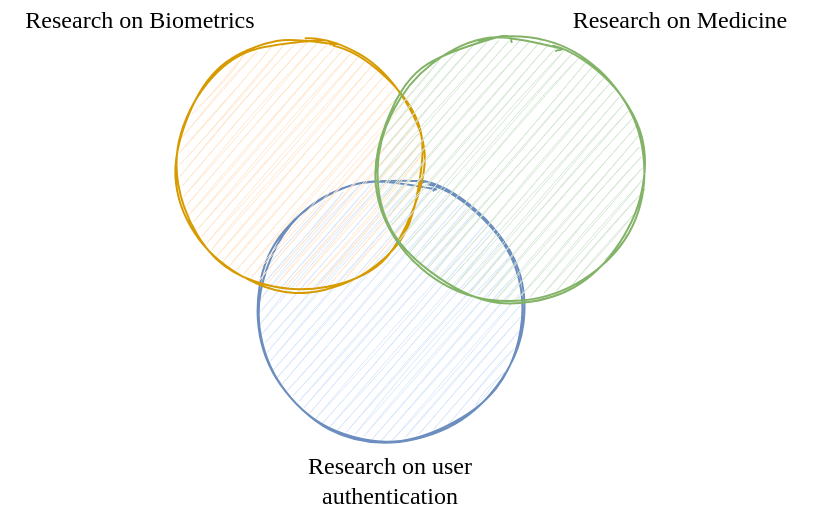 <mxfile version="14.6.13" type="github">
  <diagram id="6UnznHqYo7LBIeetHzAm" name="Page-1">
    <mxGraphModel dx="496" dy="344" grid="1" gridSize="10" guides="1" tooltips="1" connect="1" arrows="1" fold="1" page="1" pageScale="1" pageWidth="827" pageHeight="1169" math="0" shadow="0">
      <root>
        <mxCell id="0" />
        <mxCell id="1" parent="0" />
        <mxCell id="goEO9fDiW092tLN1yqKi-1" value="" style="ellipse;whiteSpace=wrap;html=1;fillColor=#dae8fc;strokeColor=#6c8ebf;shadow=0;sketch=1;" vertex="1" parent="1">
          <mxGeometry x="340" y="240" width="130" height="130" as="geometry" />
        </mxCell>
        <mxCell id="goEO9fDiW092tLN1yqKi-2" value="" style="ellipse;whiteSpace=wrap;html=1;fillColor=#ffe6cc;strokeColor=#d79b00;sketch=1;" vertex="1" parent="1">
          <mxGeometry x="300" y="170" width="120" height="125" as="geometry" />
        </mxCell>
        <mxCell id="goEO9fDiW092tLN1yqKi-3" value="" style="ellipse;whiteSpace=wrap;html=1;shadow=0;sketch=1;fillColor=#d5e8d4;strokeColor=#82b366;" vertex="1" parent="1">
          <mxGeometry x="400" y="170" width="130" height="130" as="geometry" />
        </mxCell>
        <mxCell id="goEO9fDiW092tLN1yqKi-4" value="&lt;font face=&quot;Times New Roman&quot;&gt;Research on Biometrics&lt;/font&gt;" style="text;html=1;strokeColor=none;fillColor=none;align=center;verticalAlign=middle;whiteSpace=wrap;rounded=0;shadow=0;sketch=1;" vertex="1" parent="1">
          <mxGeometry x="210" y="150" width="140" height="20" as="geometry" />
        </mxCell>
        <mxCell id="goEO9fDiW092tLN1yqKi-5" value="&lt;font face=&quot;Times New Roman&quot;&gt;Research on&amp;nbsp;Medicine&lt;/font&gt;" style="text;html=1;strokeColor=none;fillColor=none;align=center;verticalAlign=middle;whiteSpace=wrap;rounded=0;shadow=0;sketch=1;" vertex="1" parent="1">
          <mxGeometry x="480" y="150" width="140" height="20" as="geometry" />
        </mxCell>
        <mxCell id="goEO9fDiW092tLN1yqKi-6" value="&lt;font face=&quot;Times New Roman&quot;&gt;Research on user authentication&lt;/font&gt;" style="text;html=1;strokeColor=none;fillColor=none;align=center;verticalAlign=middle;whiteSpace=wrap;rounded=0;shadow=0;sketch=1;" vertex="1" parent="1">
          <mxGeometry x="335" y="380" width="140" height="20" as="geometry" />
        </mxCell>
      </root>
    </mxGraphModel>
  </diagram>
</mxfile>
